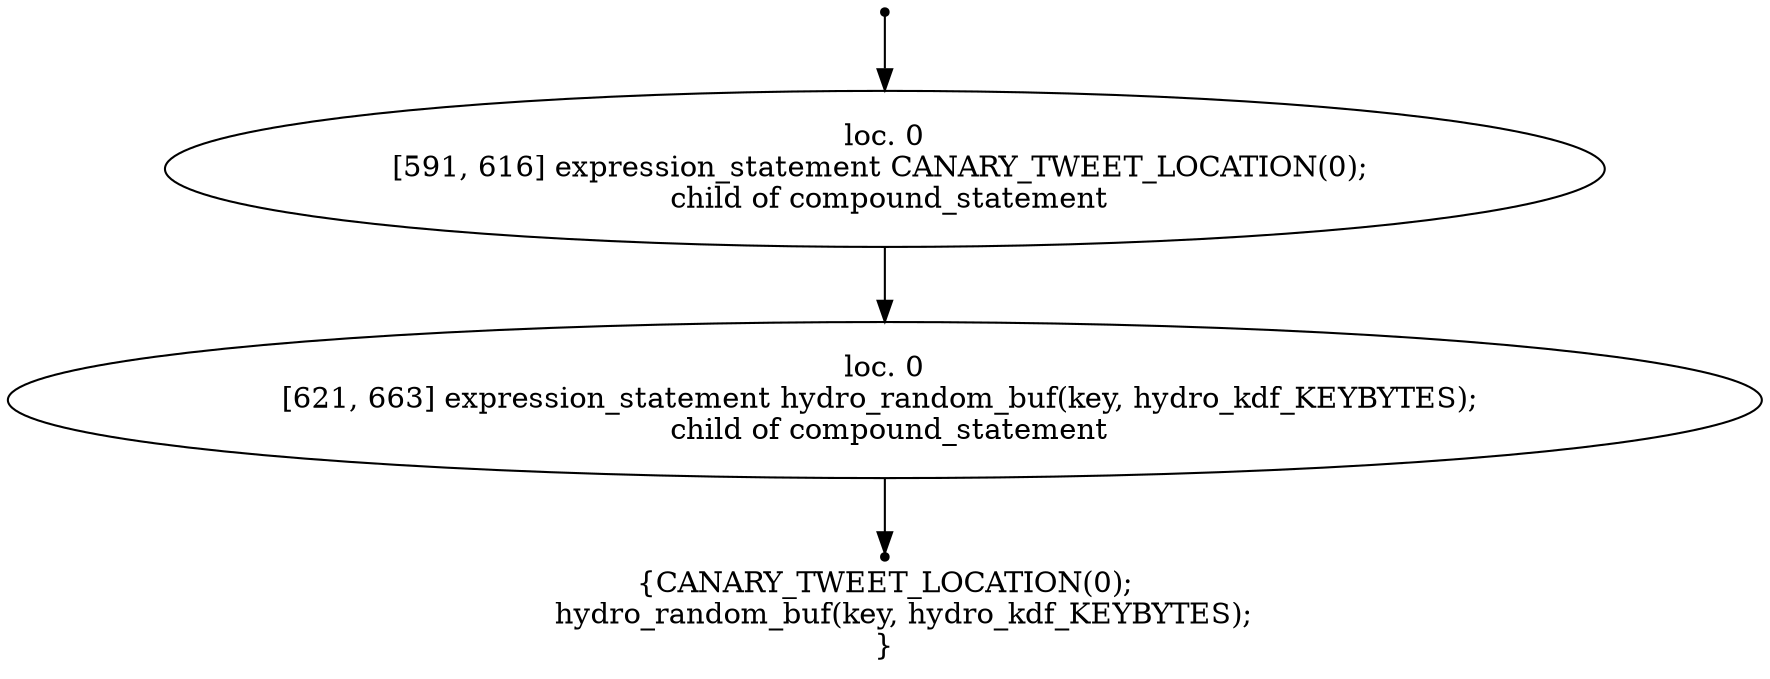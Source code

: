 digraph hydro_kdf_keygen_1 {
	initial [shape=point]
	initial -> "loc. 0
[591, 616] expression_statement CANARY_TWEET_LOCATION(0); 
 child of compound_statement"
	final [shape=point]
	"loc. 0
[621, 663] expression_statement hydro_random_buf(key, hydro_kdf_KEYBYTES); 
 child of compound_statement" -> final
	"loc. 0
[591, 616] expression_statement CANARY_TWEET_LOCATION(0); 
 child of compound_statement"
	"loc. 0
[591, 616] expression_statement CANARY_TWEET_LOCATION(0); 
 child of compound_statement" -> "loc. 0
[621, 663] expression_statement hydro_random_buf(key, hydro_kdf_KEYBYTES); 
 child of compound_statement"
	"loc. 0
[621, 663] expression_statement hydro_random_buf(key, hydro_kdf_KEYBYTES); 
 child of compound_statement"
	label="{CANARY_TWEET_LOCATION(0);
    hydro_random_buf(key, hydro_kdf_KEYBYTES);
}"
}
